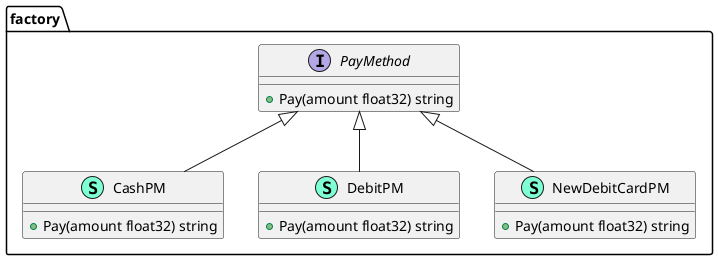 @startuml
namespace factory {
    class CashPM << (S,Aquamarine) >> {
        + Pay(amount float32) string

    }
    class DebitPM << (S,Aquamarine) >> {
        + Pay(amount float32) string

    }
    class NewDebitCardPM << (S,Aquamarine) >> {
        + Pay(amount float32) string

    }
    interface PayMethod  {
        + Pay(amount float32) string

    }
}

"factory.PayMethod" <|-- "factory.CashPM"
"factory.PayMethod" <|-- "factory.DebitPM"
"factory.PayMethod" <|-- "factory.NewDebitCardPM"

@enduml

